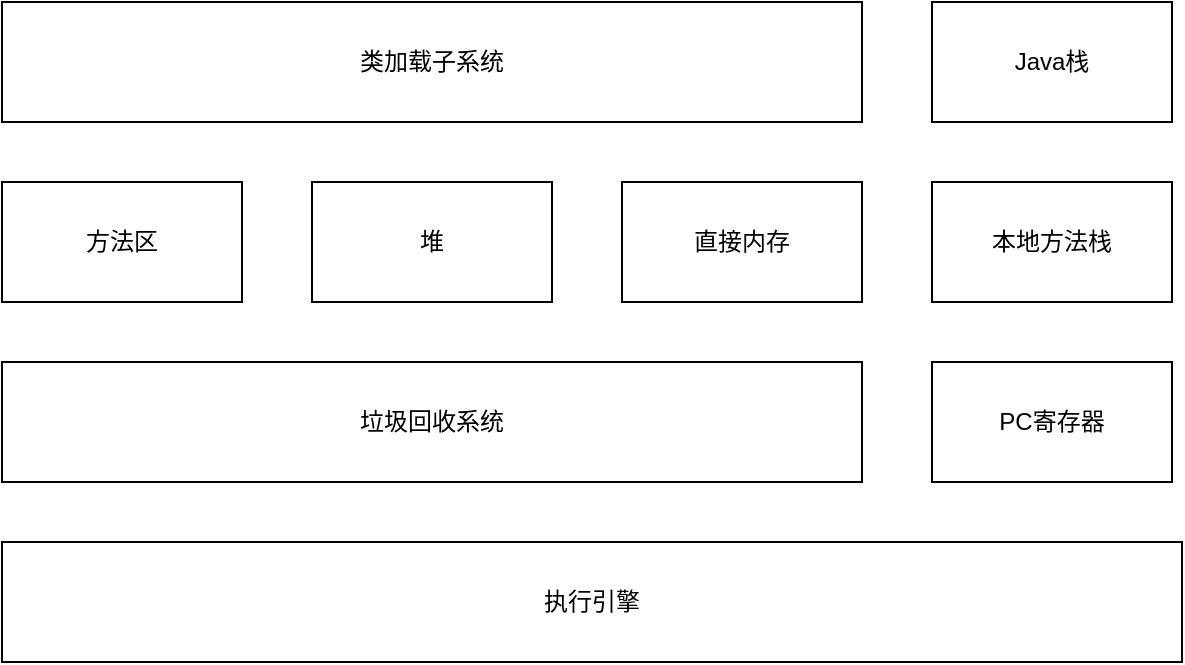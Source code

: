 <mxfile version="12.2.4" pages="1"><diagram id="QWeNtK10WXg8mqnVjenQ" name="Page-1"><mxGraphModel dx="1111" dy="765" grid="1" gridSize="10" guides="1" tooltips="1" connect="1" arrows="1" fold="1" page="1" pageScale="1" pageWidth="827" pageHeight="1169" math="0" shadow="0"><root><mxCell id="0"/><mxCell id="1" parent="0"/><mxCell id="2" value="类加载子系统" style="rounded=0;whiteSpace=wrap;html=1;" parent="1" vertex="1"><mxGeometry x="60" y="120" width="430" height="60" as="geometry"/></mxCell><mxCell id="3" value="方法区" style="rounded=0;whiteSpace=wrap;html=1;" parent="1" vertex="1"><mxGeometry x="60" y="210" width="120" height="60" as="geometry"/></mxCell><mxCell id="4" value="堆" style="rounded=0;whiteSpace=wrap;html=1;" parent="1" vertex="1"><mxGeometry x="215" y="210" width="120" height="60" as="geometry"/></mxCell><mxCell id="5" value="直接内存" style="rounded=0;whiteSpace=wrap;html=1;" parent="1" vertex="1"><mxGeometry x="370" y="210" width="120" height="60" as="geometry"/></mxCell><mxCell id="6" value="垃圾回收系统" style="rounded=0;whiteSpace=wrap;html=1;" parent="1" vertex="1"><mxGeometry x="60" y="300" width="430" height="60" as="geometry"/></mxCell><mxCell id="7" value="执行引擎" style="rounded=0;whiteSpace=wrap;html=1;" parent="1" vertex="1"><mxGeometry x="60" y="390" width="590" height="60" as="geometry"/></mxCell><mxCell id="8" value="Java栈" style="rounded=0;whiteSpace=wrap;html=1;" parent="1" vertex="1"><mxGeometry x="525" y="120" width="120" height="60" as="geometry"/></mxCell><mxCell id="9" value="本地方法栈" style="rounded=0;whiteSpace=wrap;html=1;" parent="1" vertex="1"><mxGeometry x="525" y="210" width="120" height="60" as="geometry"/></mxCell><mxCell id="10" value="PC寄存器" style="rounded=0;whiteSpace=wrap;html=1;" parent="1" vertex="1"><mxGeometry x="525" y="300" width="120" height="60" as="geometry"/></mxCell></root></mxGraphModel></diagram></mxfile>